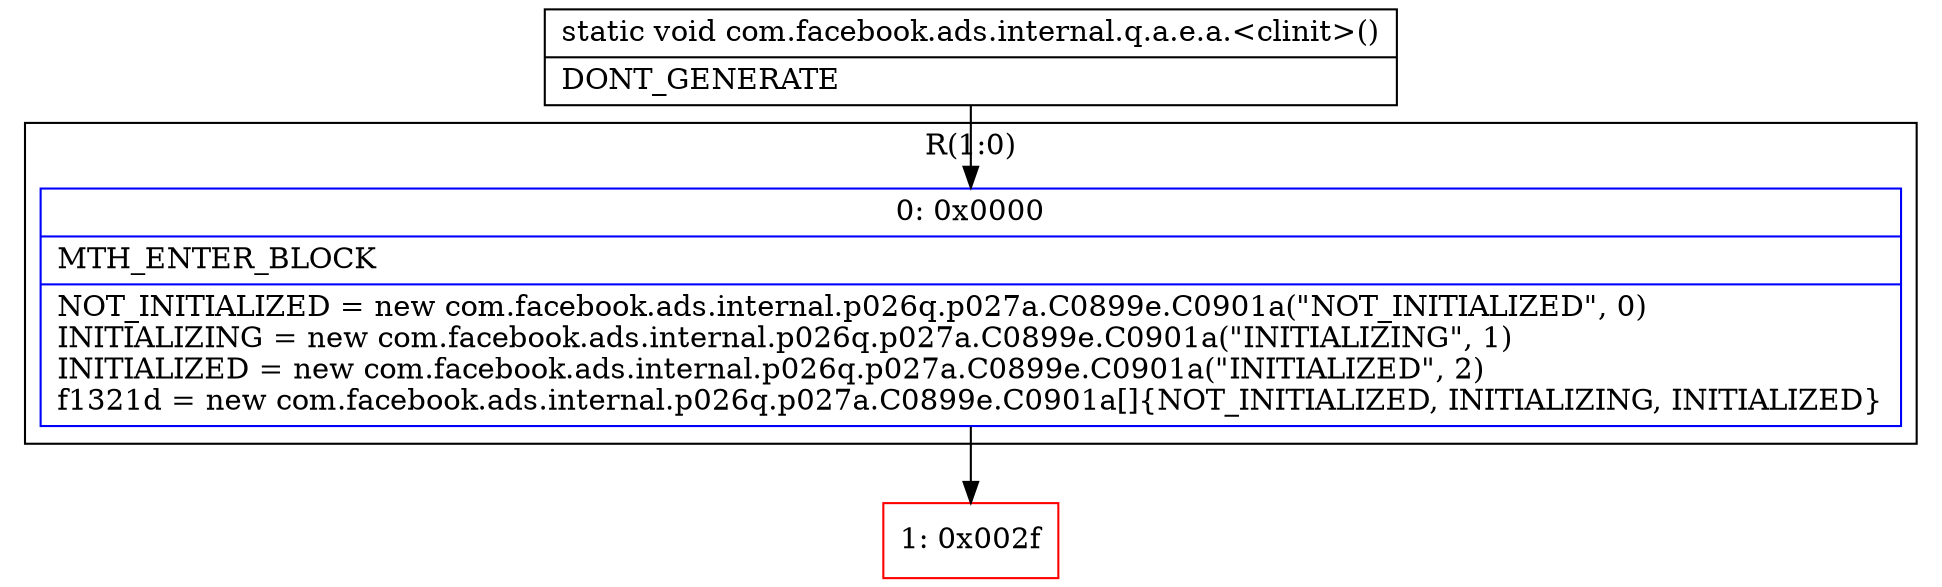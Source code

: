 digraph "CFG forcom.facebook.ads.internal.q.a.e.a.\<clinit\>()V" {
subgraph cluster_Region_1958030597 {
label = "R(1:0)";
node [shape=record,color=blue];
Node_0 [shape=record,label="{0\:\ 0x0000|MTH_ENTER_BLOCK\l|NOT_INITIALIZED = new com.facebook.ads.internal.p026q.p027a.C0899e.C0901a(\"NOT_INITIALIZED\", 0)\lINITIALIZING = new com.facebook.ads.internal.p026q.p027a.C0899e.C0901a(\"INITIALIZING\", 1)\lINITIALIZED = new com.facebook.ads.internal.p026q.p027a.C0899e.C0901a(\"INITIALIZED\", 2)\lf1321d = new com.facebook.ads.internal.p026q.p027a.C0899e.C0901a[]\{NOT_INITIALIZED, INITIALIZING, INITIALIZED\}\l}"];
}
Node_1 [shape=record,color=red,label="{1\:\ 0x002f}"];
MethodNode[shape=record,label="{static void com.facebook.ads.internal.q.a.e.a.\<clinit\>()  | DONT_GENERATE\l}"];
MethodNode -> Node_0;
Node_0 -> Node_1;
}

